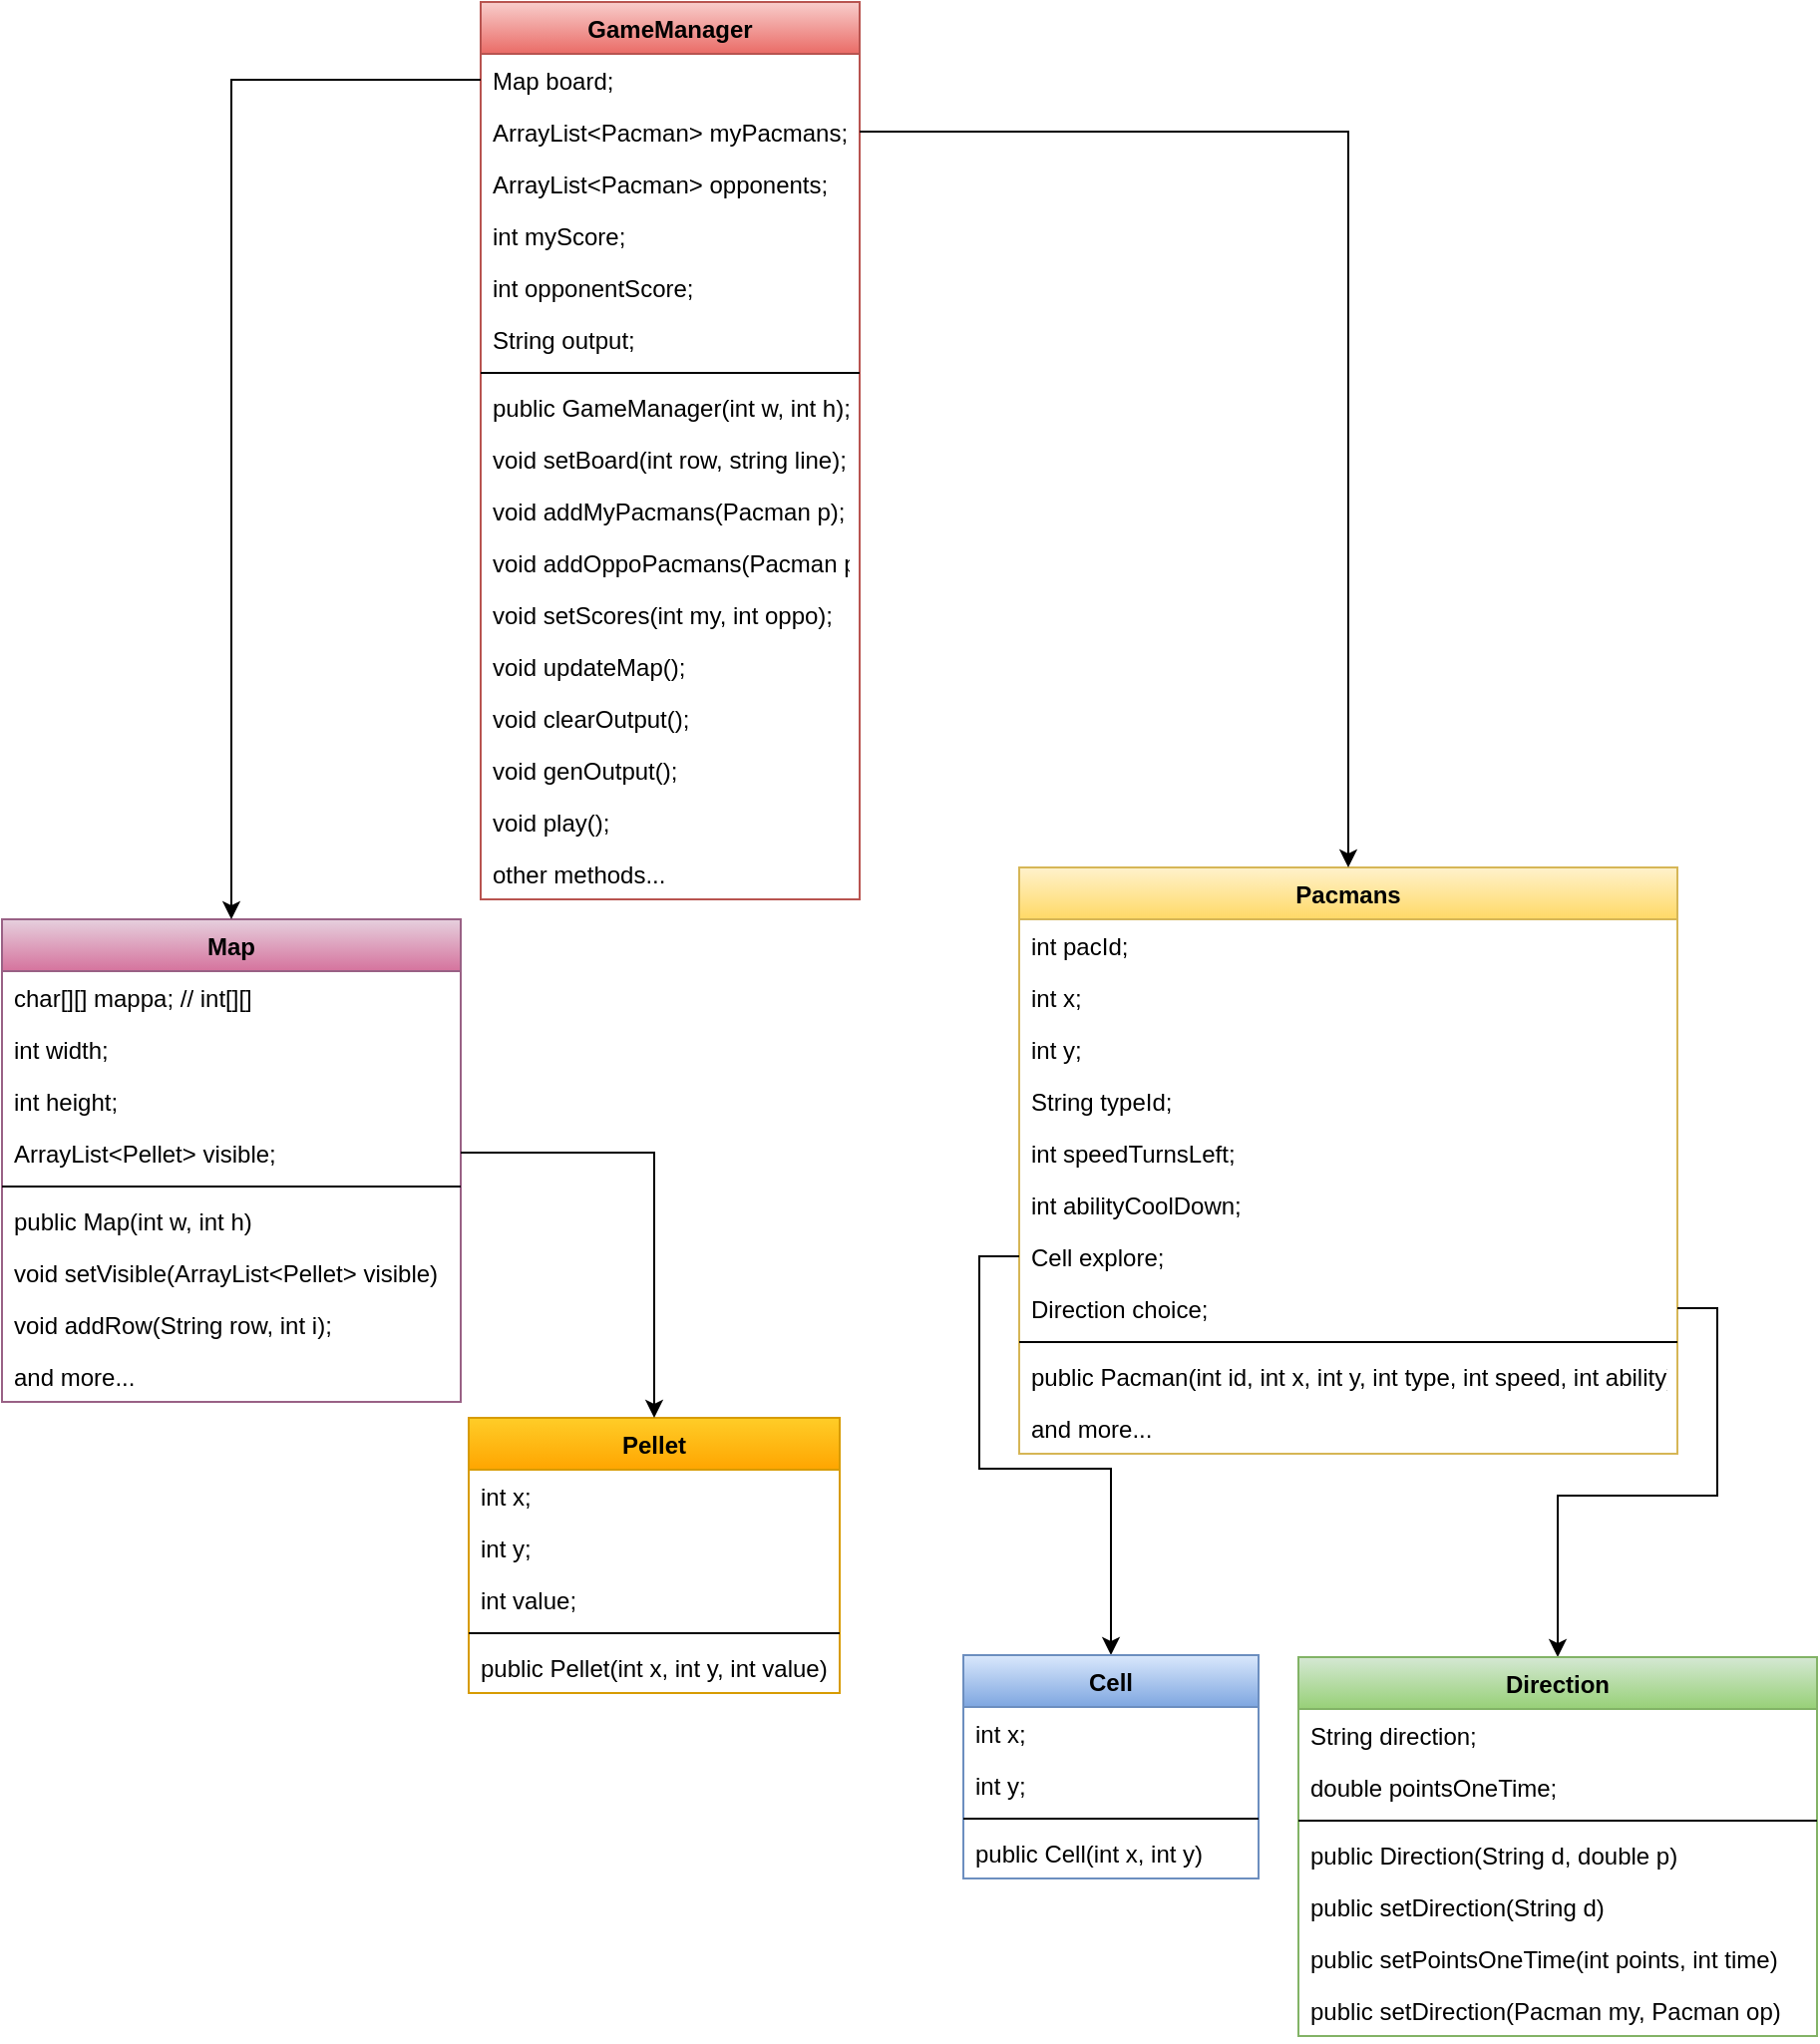 <mxfile version="19.0.2" type="device"><diagram id="j_-gcuOrK8RlC1hyQPpa" name="Page-1"><mxGraphModel dx="868" dy="450" grid="1" gridSize="10" guides="1" tooltips="1" connect="1" arrows="1" fold="1" page="1" pageScale="1" pageWidth="827" pageHeight="1169" math="0" shadow="0"><root><mxCell id="0"/><mxCell id="1" parent="0"/><mxCell id="noCaLfyOuwDdCelcBlFp-18" value="GameManager" style="swimlane;fontStyle=1;align=center;verticalAlign=top;childLayout=stackLayout;horizontal=1;startSize=26;horizontalStack=0;resizeParent=1;resizeParentMax=0;resizeLast=0;collapsible=1;marginBottom=0;fillColor=#f8cecc;strokeColor=#b85450;gradientColor=#ea6b66;" parent="1" vertex="1"><mxGeometry x="330" y="10" width="190" height="450" as="geometry"/></mxCell><mxCell id="noCaLfyOuwDdCelcBlFp-19" value="Map board;    " style="text;strokeColor=none;fillColor=none;align=left;verticalAlign=top;spacingLeft=4;spacingRight=4;overflow=hidden;rotatable=0;points=[[0,0.5],[1,0.5]];portConstraint=eastwest;" parent="noCaLfyOuwDdCelcBlFp-18" vertex="1"><mxGeometry y="26" width="190" height="26" as="geometry"/></mxCell><mxCell id="noCaLfyOuwDdCelcBlFp-27" value="ArrayList&lt;Pacman&gt; myPacmans;" style="text;strokeColor=none;fillColor=none;align=left;verticalAlign=top;spacingLeft=4;spacingRight=4;overflow=hidden;rotatable=0;points=[[0,0.5],[1,0.5]];portConstraint=eastwest;" parent="noCaLfyOuwDdCelcBlFp-18" vertex="1"><mxGeometry y="52" width="190" height="26" as="geometry"/></mxCell><mxCell id="noCaLfyOuwDdCelcBlFp-28" value="ArrayList&lt;Pacman&gt; opponents;" style="text;strokeColor=none;fillColor=none;align=left;verticalAlign=top;spacingLeft=4;spacingRight=4;overflow=hidden;rotatable=0;points=[[0,0.5],[1,0.5]];portConstraint=eastwest;" parent="noCaLfyOuwDdCelcBlFp-18" vertex="1"><mxGeometry y="78" width="190" height="26" as="geometry"/></mxCell><mxCell id="noCaLfyOuwDdCelcBlFp-29" value="int myScore;" style="text;strokeColor=none;fillColor=none;align=left;verticalAlign=top;spacingLeft=4;spacingRight=4;overflow=hidden;rotatable=0;points=[[0,0.5],[1,0.5]];portConstraint=eastwest;" parent="noCaLfyOuwDdCelcBlFp-18" vertex="1"><mxGeometry y="104" width="190" height="26" as="geometry"/></mxCell><mxCell id="noCaLfyOuwDdCelcBlFp-30" value="int opponentScore;" style="text;strokeColor=none;fillColor=none;align=left;verticalAlign=top;spacingLeft=4;spacingRight=4;overflow=hidden;rotatable=0;points=[[0,0.5],[1,0.5]];portConstraint=eastwest;" parent="noCaLfyOuwDdCelcBlFp-18" vertex="1"><mxGeometry y="130" width="190" height="26" as="geometry"/></mxCell><mxCell id="noCaLfyOuwDdCelcBlFp-59" value="String output;" style="text;strokeColor=none;fillColor=none;align=left;verticalAlign=top;spacingLeft=4;spacingRight=4;overflow=hidden;rotatable=0;points=[[0,0.5],[1,0.5]];portConstraint=eastwest;" parent="noCaLfyOuwDdCelcBlFp-18" vertex="1"><mxGeometry y="156" width="190" height="26" as="geometry"/></mxCell><mxCell id="noCaLfyOuwDdCelcBlFp-20" value="" style="line;strokeWidth=1;fillColor=none;align=left;verticalAlign=middle;spacingTop=-1;spacingLeft=3;spacingRight=3;rotatable=0;labelPosition=right;points=[];portConstraint=eastwest;" parent="noCaLfyOuwDdCelcBlFp-18" vertex="1"><mxGeometry y="182" width="190" height="8" as="geometry"/></mxCell><mxCell id="noCaLfyOuwDdCelcBlFp-21" value="public GameManager(int w, int h);" style="text;strokeColor=none;fillColor=none;align=left;verticalAlign=top;spacingLeft=4;spacingRight=4;overflow=hidden;rotatable=0;points=[[0,0.5],[1,0.5]];portConstraint=eastwest;" parent="noCaLfyOuwDdCelcBlFp-18" vertex="1"><mxGeometry y="190" width="190" height="26" as="geometry"/></mxCell><mxCell id="noCaLfyOuwDdCelcBlFp-60" value="void setBoard(int row, string line);" style="text;strokeColor=none;fillColor=none;align=left;verticalAlign=top;spacingLeft=4;spacingRight=4;overflow=hidden;rotatable=0;points=[[0,0.5],[1,0.5]];portConstraint=eastwest;" parent="noCaLfyOuwDdCelcBlFp-18" vertex="1"><mxGeometry y="216" width="190" height="26" as="geometry"/></mxCell><mxCell id="m7vbIv3BchsZe3bF5Dmk-3" value="void addMyPacmans(Pacman p);" style="text;strokeColor=none;fillColor=none;align=left;verticalAlign=top;spacingLeft=4;spacingRight=4;overflow=hidden;rotatable=0;points=[[0,0.5],[1,0.5]];portConstraint=eastwest;" parent="noCaLfyOuwDdCelcBlFp-18" vertex="1"><mxGeometry y="242" width="190" height="26" as="geometry"/></mxCell><mxCell id="noCaLfyOuwDdCelcBlFp-61" value="void addOppoPacmans(Pacman p);" style="text;strokeColor=none;fillColor=none;align=left;verticalAlign=top;spacingLeft=4;spacingRight=4;overflow=hidden;rotatable=0;points=[[0,0.5],[1,0.5]];portConstraint=eastwest;" parent="noCaLfyOuwDdCelcBlFp-18" vertex="1"><mxGeometry y="268" width="190" height="26" as="geometry"/></mxCell><mxCell id="noCaLfyOuwDdCelcBlFp-62" value="void setScores(int my, int oppo);" style="text;strokeColor=none;fillColor=none;align=left;verticalAlign=top;spacingLeft=4;spacingRight=4;overflow=hidden;rotatable=0;points=[[0,0.5],[1,0.5]];portConstraint=eastwest;" parent="noCaLfyOuwDdCelcBlFp-18" vertex="1"><mxGeometry y="294" width="190" height="26" as="geometry"/></mxCell><mxCell id="m7vbIv3BchsZe3bF5Dmk-1" value="void updateMap();" style="text;strokeColor=none;fillColor=none;align=left;verticalAlign=top;spacingLeft=4;spacingRight=4;overflow=hidden;rotatable=0;points=[[0,0.5],[1,0.5]];portConstraint=eastwest;" parent="noCaLfyOuwDdCelcBlFp-18" vertex="1"><mxGeometry y="320" width="190" height="26" as="geometry"/></mxCell><mxCell id="noCaLfyOuwDdCelcBlFp-69" value="void clearOutput();" style="text;strokeColor=none;fillColor=none;align=left;verticalAlign=top;spacingLeft=4;spacingRight=4;overflow=hidden;rotatable=0;points=[[0,0.5],[1,0.5]];portConstraint=eastwest;" parent="noCaLfyOuwDdCelcBlFp-18" vertex="1"><mxGeometry y="346" width="190" height="26" as="geometry"/></mxCell><mxCell id="noCaLfyOuwDdCelcBlFp-64" value="void genOutput();" style="text;strokeColor=none;fillColor=none;align=left;verticalAlign=top;spacingLeft=4;spacingRight=4;overflow=hidden;rotatable=0;points=[[0,0.5],[1,0.5]];portConstraint=eastwest;" parent="noCaLfyOuwDdCelcBlFp-18" vertex="1"><mxGeometry y="372" width="190" height="26" as="geometry"/></mxCell><mxCell id="noCaLfyOuwDdCelcBlFp-68" value="void play();" style="text;strokeColor=none;fillColor=none;align=left;verticalAlign=top;spacingLeft=4;spacingRight=4;overflow=hidden;rotatable=0;points=[[0,0.5],[1,0.5]];portConstraint=eastwest;" parent="noCaLfyOuwDdCelcBlFp-18" vertex="1"><mxGeometry y="398" width="190" height="26" as="geometry"/></mxCell><mxCell id="m7vbIv3BchsZe3bF5Dmk-2" value="other methods..." style="text;strokeColor=none;fillColor=none;align=left;verticalAlign=top;spacingLeft=4;spacingRight=4;overflow=hidden;rotatable=0;points=[[0,0.5],[1,0.5]];portConstraint=eastwest;" parent="noCaLfyOuwDdCelcBlFp-18" vertex="1"><mxGeometry y="424" width="190" height="26" as="geometry"/></mxCell><mxCell id="noCaLfyOuwDdCelcBlFp-33" value="Map" style="swimlane;fontStyle=1;align=center;verticalAlign=top;childLayout=stackLayout;horizontal=1;startSize=26;horizontalStack=0;resizeParent=1;resizeParentMax=0;resizeLast=0;collapsible=1;marginBottom=0;fillColor=#e6d0de;strokeColor=#996185;gradientColor=#d5739d;" parent="1" vertex="1"><mxGeometry x="90" y="470" width="230" height="242" as="geometry"/></mxCell><mxCell id="noCaLfyOuwDdCelcBlFp-34" value="char[][] mappa; // int[][]     " style="text;align=left;verticalAlign=top;spacingLeft=4;spacingRight=4;overflow=hidden;rotatable=0;points=[[0,0.5],[1,0.5]];portConstraint=eastwest;" parent="noCaLfyOuwDdCelcBlFp-33" vertex="1"><mxGeometry y="26" width="230" height="26" as="geometry"/></mxCell><mxCell id="noCaLfyOuwDdCelcBlFp-45" value="int width;" style="text;strokeColor=none;fillColor=none;align=left;verticalAlign=top;spacingLeft=4;spacingRight=4;overflow=hidden;rotatable=0;points=[[0,0.5],[1,0.5]];portConstraint=eastwest;" parent="noCaLfyOuwDdCelcBlFp-33" vertex="1"><mxGeometry y="52" width="230" height="26" as="geometry"/></mxCell><mxCell id="noCaLfyOuwDdCelcBlFp-43" value="int height;" style="text;strokeColor=none;fillColor=none;align=left;verticalAlign=top;spacingLeft=4;spacingRight=4;overflow=hidden;rotatable=0;points=[[0,0.5],[1,0.5]];portConstraint=eastwest;" parent="noCaLfyOuwDdCelcBlFp-33" vertex="1"><mxGeometry y="78" width="230" height="26" as="geometry"/></mxCell><mxCell id="noCaLfyOuwDdCelcBlFp-44" value="ArrayList&lt;Pellet&gt; visible;" style="text;strokeColor=none;fillColor=none;align=left;verticalAlign=top;spacingLeft=4;spacingRight=4;overflow=hidden;rotatable=0;points=[[0,0.5],[1,0.5]];portConstraint=eastwest;" parent="noCaLfyOuwDdCelcBlFp-33" vertex="1"><mxGeometry y="104" width="230" height="26" as="geometry"/></mxCell><mxCell id="noCaLfyOuwDdCelcBlFp-35" value="" style="line;strokeWidth=1;fillColor=none;align=left;verticalAlign=middle;spacingTop=-1;spacingLeft=3;spacingRight=3;rotatable=0;labelPosition=right;points=[];portConstraint=eastwest;" parent="noCaLfyOuwDdCelcBlFp-33" vertex="1"><mxGeometry y="130" width="230" height="8" as="geometry"/></mxCell><mxCell id="noCaLfyOuwDdCelcBlFp-36" value="public Map(int w, int h)" style="text;strokeColor=none;fillColor=none;align=left;verticalAlign=top;spacingLeft=4;spacingRight=4;overflow=hidden;rotatable=0;points=[[0,0.5],[1,0.5]];portConstraint=eastwest;" parent="noCaLfyOuwDdCelcBlFp-33" vertex="1"><mxGeometry y="138" width="230" height="26" as="geometry"/></mxCell><mxCell id="noCaLfyOuwDdCelcBlFp-65" value="void setVisible(ArrayList&lt;Pellet&gt; visible)" style="text;strokeColor=none;fillColor=none;align=left;verticalAlign=top;spacingLeft=4;spacingRight=4;overflow=hidden;rotatable=0;points=[[0,0.5],[1,0.5]];portConstraint=eastwest;" parent="noCaLfyOuwDdCelcBlFp-33" vertex="1"><mxGeometry y="164" width="230" height="26" as="geometry"/></mxCell><mxCell id="kJLV5GvjEBw2nrukWT2i-20" value="void addRow(String row, int i);" style="text;strokeColor=none;fillColor=none;align=left;verticalAlign=top;spacingLeft=4;spacingRight=4;overflow=hidden;rotatable=0;points=[[0,0.5],[1,0.5]];portConstraint=eastwest;" vertex="1" parent="noCaLfyOuwDdCelcBlFp-33"><mxGeometry y="190" width="230" height="26" as="geometry"/></mxCell><mxCell id="noCaLfyOuwDdCelcBlFp-66" value="and more..." style="text;strokeColor=none;fillColor=none;align=left;verticalAlign=top;spacingLeft=4;spacingRight=4;overflow=hidden;rotatable=0;points=[[0,0.5],[1,0.5]];portConstraint=eastwest;" parent="noCaLfyOuwDdCelcBlFp-33" vertex="1"><mxGeometry y="216" width="230" height="26" as="geometry"/></mxCell><mxCell id="noCaLfyOuwDdCelcBlFp-37" value="Pacmans" style="swimlane;fontStyle=1;align=center;verticalAlign=top;childLayout=stackLayout;horizontal=1;startSize=26;horizontalStack=0;resizeParent=1;resizeParentMax=0;resizeLast=0;collapsible=1;marginBottom=0;fillColor=#fff2cc;strokeColor=#d6b656;gradientColor=#ffd966;" parent="1" vertex="1"><mxGeometry x="600" y="444" width="330" height="294" as="geometry"/></mxCell><mxCell id="noCaLfyOuwDdCelcBlFp-38" value="int pacId;" style="text;strokeColor=none;fillColor=none;align=left;verticalAlign=top;spacingLeft=4;spacingRight=4;overflow=hidden;rotatable=0;points=[[0,0.5],[1,0.5]];portConstraint=eastwest;" parent="noCaLfyOuwDdCelcBlFp-37" vertex="1"><mxGeometry y="26" width="330" height="26" as="geometry"/></mxCell><mxCell id="noCaLfyOuwDdCelcBlFp-46" value="int x;    " style="text;strokeColor=none;fillColor=none;align=left;verticalAlign=top;spacingLeft=4;spacingRight=4;overflow=hidden;rotatable=0;points=[[0,0.5],[1,0.5]];portConstraint=eastwest;" parent="noCaLfyOuwDdCelcBlFp-37" vertex="1"><mxGeometry y="52" width="330" height="26" as="geometry"/></mxCell><mxCell id="noCaLfyOuwDdCelcBlFp-47" value="int y;" style="text;strokeColor=none;fillColor=none;align=left;verticalAlign=top;spacingLeft=4;spacingRight=4;overflow=hidden;rotatable=0;points=[[0,0.5],[1,0.5]];portConstraint=eastwest;" parent="noCaLfyOuwDdCelcBlFp-37" vertex="1"><mxGeometry y="78" width="330" height="26" as="geometry"/></mxCell><mxCell id="noCaLfyOuwDdCelcBlFp-48" value="String typeId;&#10;" style="text;strokeColor=none;fillColor=none;align=left;verticalAlign=top;spacingLeft=4;spacingRight=4;overflow=hidden;rotatable=0;points=[[0,0.5],[1,0.5]];portConstraint=eastwest;" parent="noCaLfyOuwDdCelcBlFp-37" vertex="1"><mxGeometry y="104" width="330" height="26" as="geometry"/></mxCell><mxCell id="noCaLfyOuwDdCelcBlFp-49" value="int speedTurnsLeft;" style="text;strokeColor=none;fillColor=none;align=left;verticalAlign=top;spacingLeft=4;spacingRight=4;overflow=hidden;rotatable=0;points=[[0,0.5],[1,0.5]];portConstraint=eastwest;" parent="noCaLfyOuwDdCelcBlFp-37" vertex="1"><mxGeometry y="130" width="330" height="26" as="geometry"/></mxCell><mxCell id="noCaLfyOuwDdCelcBlFp-50" value="int abilityCoolDown;" style="text;strokeColor=none;fillColor=none;align=left;verticalAlign=top;spacingLeft=4;spacingRight=4;overflow=hidden;rotatable=0;points=[[0,0.5],[1,0.5]];portConstraint=eastwest;" parent="noCaLfyOuwDdCelcBlFp-37" vertex="1"><mxGeometry y="156" width="330" height="26" as="geometry"/></mxCell><mxCell id="kJLV5GvjEBw2nrukWT2i-1" value="Cell explore;" style="text;strokeColor=none;fillColor=none;align=left;verticalAlign=top;spacingLeft=4;spacingRight=4;overflow=hidden;rotatable=0;points=[[0,0.5],[1,0.5]];portConstraint=eastwest;" vertex="1" parent="noCaLfyOuwDdCelcBlFp-37"><mxGeometry y="182" width="330" height="26" as="geometry"/></mxCell><mxCell id="kJLV5GvjEBw2nrukWT2i-2" value="Direction choice;" style="text;strokeColor=none;fillColor=none;align=left;verticalAlign=top;spacingLeft=4;spacingRight=4;overflow=hidden;rotatable=0;points=[[0,0.5],[1,0.5]];portConstraint=eastwest;" vertex="1" parent="noCaLfyOuwDdCelcBlFp-37"><mxGeometry y="208" width="330" height="26" as="geometry"/></mxCell><mxCell id="noCaLfyOuwDdCelcBlFp-39" value="" style="line;strokeWidth=1;fillColor=none;align=left;verticalAlign=middle;spacingTop=-1;spacingLeft=3;spacingRight=3;rotatable=0;labelPosition=right;points=[];portConstraint=eastwest;" parent="noCaLfyOuwDdCelcBlFp-37" vertex="1"><mxGeometry y="234" width="330" height="8" as="geometry"/></mxCell><mxCell id="kJLV5GvjEBw2nrukWT2i-21" value="public Pacman(int id, int x, int y, int type, int speed, int ability)" style="text;strokeColor=none;fillColor=none;align=left;verticalAlign=top;spacingLeft=4;spacingRight=4;overflow=hidden;rotatable=0;points=[[0,0.5],[1,0.5]];portConstraint=eastwest;" vertex="1" parent="noCaLfyOuwDdCelcBlFp-37"><mxGeometry y="242" width="330" height="26" as="geometry"/></mxCell><mxCell id="noCaLfyOuwDdCelcBlFp-40" value="and more..." style="text;strokeColor=none;fillColor=none;align=left;verticalAlign=top;spacingLeft=4;spacingRight=4;overflow=hidden;rotatable=0;points=[[0,0.5],[1,0.5]];portConstraint=eastwest;" parent="noCaLfyOuwDdCelcBlFp-37" vertex="1"><mxGeometry y="268" width="330" height="26" as="geometry"/></mxCell><mxCell id="noCaLfyOuwDdCelcBlFp-41" style="edgeStyle=orthogonalEdgeStyle;rounded=0;orthogonalLoop=1;jettySize=auto;html=1;" parent="1" source="noCaLfyOuwDdCelcBlFp-27" target="noCaLfyOuwDdCelcBlFp-37" edge="1"><mxGeometry relative="1" as="geometry"/></mxCell><mxCell id="noCaLfyOuwDdCelcBlFp-42" style="edgeStyle=orthogonalEdgeStyle;rounded=0;orthogonalLoop=1;jettySize=auto;html=1;" parent="1" source="noCaLfyOuwDdCelcBlFp-19" target="noCaLfyOuwDdCelcBlFp-33" edge="1"><mxGeometry relative="1" as="geometry"/></mxCell><mxCell id="noCaLfyOuwDdCelcBlFp-51" value="Pellet" style="swimlane;fontStyle=1;align=center;verticalAlign=top;childLayout=stackLayout;horizontal=1;startSize=26;horizontalStack=0;resizeParent=1;resizeParentMax=0;resizeLast=0;collapsible=1;marginBottom=0;fillColor=#ffcd28;strokeColor=#d79b00;gradientColor=#ffa500;" parent="1" vertex="1"><mxGeometry x="324" y="720" width="186" height="138" as="geometry"/></mxCell><mxCell id="noCaLfyOuwDdCelcBlFp-52" value="int x;" style="text;strokeColor=none;fillColor=none;align=left;verticalAlign=top;spacingLeft=4;spacingRight=4;overflow=hidden;rotatable=0;points=[[0,0.5],[1,0.5]];portConstraint=eastwest;" parent="noCaLfyOuwDdCelcBlFp-51" vertex="1"><mxGeometry y="26" width="186" height="26" as="geometry"/></mxCell><mxCell id="noCaLfyOuwDdCelcBlFp-56" value="int y;" style="text;strokeColor=none;fillColor=none;align=left;verticalAlign=top;spacingLeft=4;spacingRight=4;overflow=hidden;rotatable=0;points=[[0,0.5],[1,0.5]];portConstraint=eastwest;" parent="noCaLfyOuwDdCelcBlFp-51" vertex="1"><mxGeometry y="52" width="186" height="26" as="geometry"/></mxCell><mxCell id="noCaLfyOuwDdCelcBlFp-57" value="int value;" style="text;strokeColor=none;fillColor=none;align=left;verticalAlign=top;spacingLeft=4;spacingRight=4;overflow=hidden;rotatable=0;points=[[0,0.5],[1,0.5]];portConstraint=eastwest;" parent="noCaLfyOuwDdCelcBlFp-51" vertex="1"><mxGeometry y="78" width="186" height="26" as="geometry"/></mxCell><mxCell id="noCaLfyOuwDdCelcBlFp-53" value="" style="line;strokeWidth=1;fillColor=none;align=left;verticalAlign=middle;spacingTop=-1;spacingLeft=3;spacingRight=3;rotatable=0;labelPosition=right;points=[];portConstraint=eastwest;" parent="noCaLfyOuwDdCelcBlFp-51" vertex="1"><mxGeometry y="104" width="186" height="8" as="geometry"/></mxCell><mxCell id="noCaLfyOuwDdCelcBlFp-54" value="public Pellet(int x, int y, int value)" style="text;strokeColor=none;fillColor=none;align=left;verticalAlign=top;spacingLeft=4;spacingRight=4;overflow=hidden;rotatable=0;points=[[0,0.5],[1,0.5]];portConstraint=eastwest;" parent="noCaLfyOuwDdCelcBlFp-51" vertex="1"><mxGeometry y="112" width="186" height="26" as="geometry"/></mxCell><mxCell id="noCaLfyOuwDdCelcBlFp-55" style="edgeStyle=orthogonalEdgeStyle;rounded=0;orthogonalLoop=1;jettySize=auto;html=1;entryX=0.5;entryY=0;entryDx=0;entryDy=0;" parent="1" source="noCaLfyOuwDdCelcBlFp-44" target="noCaLfyOuwDdCelcBlFp-51" edge="1"><mxGeometry relative="1" as="geometry"/></mxCell><mxCell id="kJLV5GvjEBw2nrukWT2i-3" style="edgeStyle=orthogonalEdgeStyle;rounded=0;orthogonalLoop=1;jettySize=auto;html=1;exitX=0;exitY=0.5;exitDx=0;exitDy=0;" edge="1" parent="1" source="kJLV5GvjEBw2nrukWT2i-1" target="kJLV5GvjEBw2nrukWT2i-5"><mxGeometry relative="1" as="geometry"><mxPoint x="680" y="840" as="targetPoint"/></mxGeometry></mxCell><mxCell id="kJLV5GvjEBw2nrukWT2i-4" style="edgeStyle=orthogonalEdgeStyle;rounded=0;orthogonalLoop=1;jettySize=auto;html=1;" edge="1" parent="1" source="kJLV5GvjEBw2nrukWT2i-2" target="kJLV5GvjEBw2nrukWT2i-11"><mxGeometry relative="1" as="geometry"><mxPoint x="840" y="840" as="targetPoint"/></mxGeometry></mxCell><mxCell id="kJLV5GvjEBw2nrukWT2i-5" value="Cell" style="swimlane;fontStyle=1;align=center;verticalAlign=top;childLayout=stackLayout;horizontal=1;startSize=26;horizontalStack=0;resizeParent=1;resizeParentMax=0;resizeLast=0;collapsible=1;marginBottom=0;fillColor=#dae8fc;strokeColor=#6c8ebf;gradientColor=#7ea6e0;" vertex="1" parent="1"><mxGeometry x="572" y="839" width="148" height="112" as="geometry"/></mxCell><mxCell id="kJLV5GvjEBw2nrukWT2i-6" value="int x;" style="text;strokeColor=none;fillColor=none;align=left;verticalAlign=top;spacingLeft=4;spacingRight=4;overflow=hidden;rotatable=0;points=[[0,0.5],[1,0.5]];portConstraint=eastwest;" vertex="1" parent="kJLV5GvjEBw2nrukWT2i-5"><mxGeometry y="26" width="148" height="26" as="geometry"/></mxCell><mxCell id="kJLV5GvjEBw2nrukWT2i-7" value="int y;" style="text;strokeColor=none;fillColor=none;align=left;verticalAlign=top;spacingLeft=4;spacingRight=4;overflow=hidden;rotatable=0;points=[[0,0.5],[1,0.5]];portConstraint=eastwest;" vertex="1" parent="kJLV5GvjEBw2nrukWT2i-5"><mxGeometry y="52" width="148" height="26" as="geometry"/></mxCell><mxCell id="kJLV5GvjEBw2nrukWT2i-9" value="" style="line;strokeWidth=1;fillColor=none;align=left;verticalAlign=middle;spacingTop=-1;spacingLeft=3;spacingRight=3;rotatable=0;labelPosition=right;points=[];portConstraint=eastwest;" vertex="1" parent="kJLV5GvjEBw2nrukWT2i-5"><mxGeometry y="78" width="148" height="8" as="geometry"/></mxCell><mxCell id="kJLV5GvjEBw2nrukWT2i-10" value="public Cell(int x, int y)" style="text;strokeColor=none;fillColor=none;align=left;verticalAlign=top;spacingLeft=4;spacingRight=4;overflow=hidden;rotatable=0;points=[[0,0.5],[1,0.5]];portConstraint=eastwest;" vertex="1" parent="kJLV5GvjEBw2nrukWT2i-5"><mxGeometry y="86" width="148" height="26" as="geometry"/></mxCell><mxCell id="kJLV5GvjEBw2nrukWT2i-11" value="Direction" style="swimlane;fontStyle=1;align=center;verticalAlign=top;childLayout=stackLayout;horizontal=1;startSize=26;horizontalStack=0;resizeParent=1;resizeParentMax=0;resizeLast=0;collapsible=1;marginBottom=0;fillColor=#d5e8d4;strokeColor=#82b366;gradientColor=#97d077;" vertex="1" parent="1"><mxGeometry x="740" y="840" width="260" height="190" as="geometry"/></mxCell><mxCell id="kJLV5GvjEBw2nrukWT2i-12" value="String direction;" style="text;strokeColor=none;fillColor=none;align=left;verticalAlign=top;spacingLeft=4;spacingRight=4;overflow=hidden;rotatable=0;points=[[0,0.5],[1,0.5]];portConstraint=eastwest;" vertex="1" parent="kJLV5GvjEBw2nrukWT2i-11"><mxGeometry y="26" width="260" height="26" as="geometry"/></mxCell><mxCell id="kJLV5GvjEBw2nrukWT2i-13" value="double pointsOneTime;" style="text;strokeColor=none;fillColor=none;align=left;verticalAlign=top;spacingLeft=4;spacingRight=4;overflow=hidden;rotatable=0;points=[[0,0.5],[1,0.5]];portConstraint=eastwest;" vertex="1" parent="kJLV5GvjEBw2nrukWT2i-11"><mxGeometry y="52" width="260" height="26" as="geometry"/></mxCell><mxCell id="kJLV5GvjEBw2nrukWT2i-15" value="" style="line;strokeWidth=1;fillColor=none;align=left;verticalAlign=middle;spacingTop=-1;spacingLeft=3;spacingRight=3;rotatable=0;labelPosition=right;points=[];portConstraint=eastwest;" vertex="1" parent="kJLV5GvjEBw2nrukWT2i-11"><mxGeometry y="78" width="260" height="8" as="geometry"/></mxCell><mxCell id="kJLV5GvjEBw2nrukWT2i-16" value="public Direction(String d, double p)" style="text;strokeColor=none;fillColor=none;align=left;verticalAlign=top;spacingLeft=4;spacingRight=4;overflow=hidden;rotatable=0;points=[[0,0.5],[1,0.5]];portConstraint=eastwest;" vertex="1" parent="kJLV5GvjEBw2nrukWT2i-11"><mxGeometry y="86" width="260" height="26" as="geometry"/></mxCell><mxCell id="kJLV5GvjEBw2nrukWT2i-17" value="public setDirection(String d)" style="text;strokeColor=none;fillColor=none;align=left;verticalAlign=top;spacingLeft=4;spacingRight=4;overflow=hidden;rotatable=0;points=[[0,0.5],[1,0.5]];portConstraint=eastwest;" vertex="1" parent="kJLV5GvjEBw2nrukWT2i-11"><mxGeometry y="112" width="260" height="26" as="geometry"/></mxCell><mxCell id="kJLV5GvjEBw2nrukWT2i-18" value="public setPointsOneTime(int points, int time)" style="text;strokeColor=none;fillColor=none;align=left;verticalAlign=top;spacingLeft=4;spacingRight=4;overflow=hidden;rotatable=0;points=[[0,0.5],[1,0.5]];portConstraint=eastwest;" vertex="1" parent="kJLV5GvjEBw2nrukWT2i-11"><mxGeometry y="138" width="260" height="26" as="geometry"/></mxCell><mxCell id="kJLV5GvjEBw2nrukWT2i-19" value="public setDirection(Pacman my, Pacman op)" style="text;strokeColor=none;fillColor=none;align=left;verticalAlign=top;spacingLeft=4;spacingRight=4;overflow=hidden;rotatable=0;points=[[0,0.5],[1,0.5]];portConstraint=eastwest;" vertex="1" parent="kJLV5GvjEBw2nrukWT2i-11"><mxGeometry y="164" width="260" height="26" as="geometry"/></mxCell></root></mxGraphModel></diagram></mxfile>